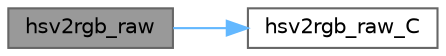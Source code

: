 digraph "hsv2rgb_raw"
{
 // LATEX_PDF_SIZE
  bgcolor="transparent";
  edge [fontname=Helvetica,fontsize=10,labelfontname=Helvetica,labelfontsize=10];
  node [fontname=Helvetica,fontsize=10,shape=box,height=0.2,width=0.4];
  rankdir="LR";
  Node1 [id="Node000001",label="hsv2rgb_raw",height=0.2,width=0.4,color="gray40", fillcolor="grey60", style="filled", fontcolor="black",tooltip="Convert an HSV value to RGB using a mathematically straight spectrum."];
  Node1 -> Node2 [id="edge1_Node000001_Node000002",color="steelblue1",style="solid",tooltip=" "];
  Node2 [id="Node000002",label="hsv2rgb_raw_C",height=0.2,width=0.4,color="grey40", fillcolor="white", style="filled",URL="$df/d9d/hsv2rgb_8cpp.html#ae692746db35d0cdcd304d01497f92233",tooltip="HSV to RGB implementation in raw C, platform independent."];
}
